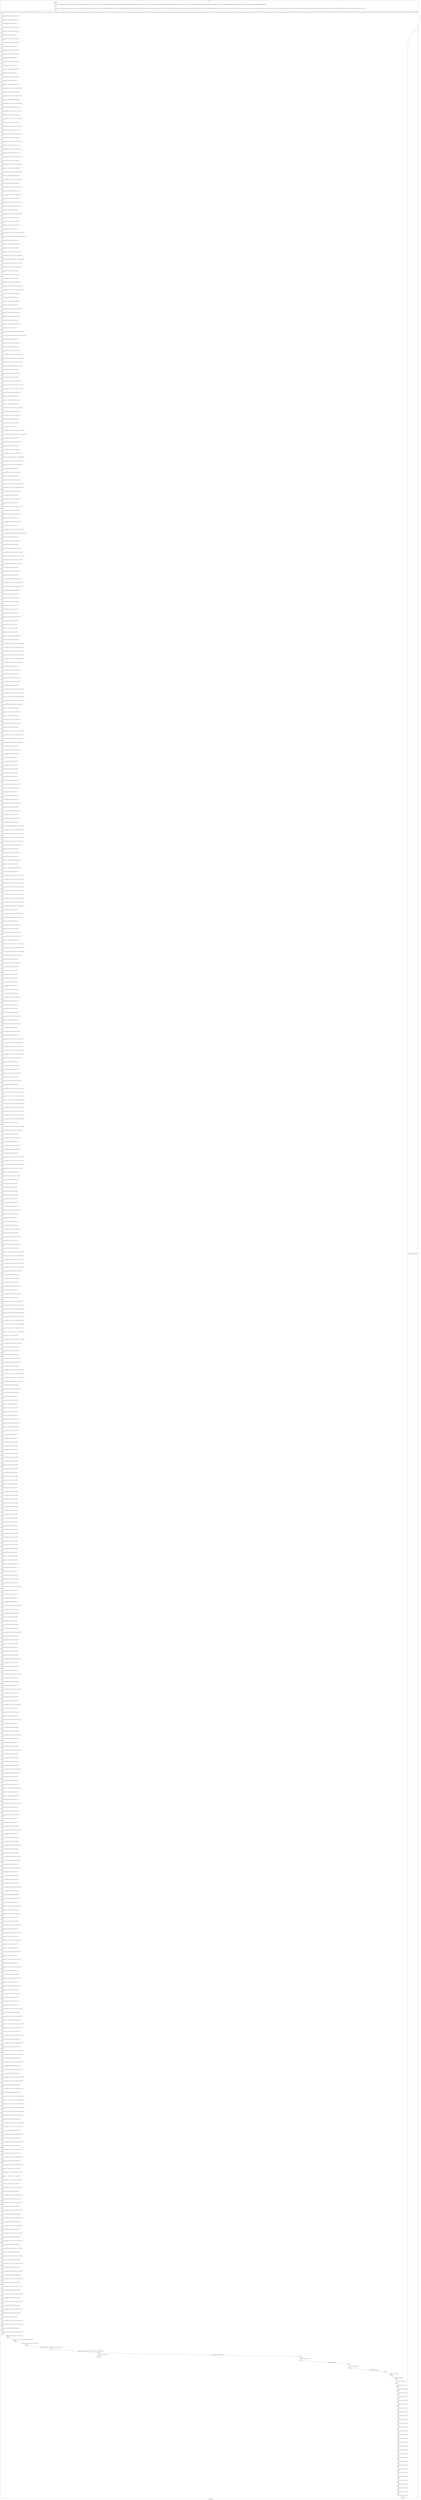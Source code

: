 digraph G {
label="Btor2XCFA";
subgraph cluster_0 {
label="main";
main_init[];
l1[];
l3[];
l4[];
l5[];
l6[];
l7[];
l8[];
l9[];
l10[];
l11[];
l12[];
l13[];
l14[];
l15[];
l16[];
l17[];
l18[];
l19[];
l20[];
l21[];
l22[];
l23[];
l24[];
l25[];
l26[];
l27[];
l28[];
l29[];
l30[];
l31[];
l32[];
l33[];
l34[];
l35[];
l36[];
l37[];
l38[];
l39[];
l40[];
l41[];
l42[];
l43[];
l44[];
l45[];
l46[];
l47[];
l48[];
l49[];
l50[];
l51[];
l52[];
l53[];
l54[];
l55[];
l56[];
l57[];
l58[];
l59[];
l60[];
l61[];
l62[];
l63[];
l64[];
l65[];
l66[];
l67[];
l68[];
l69[];
l70[];
l71[];
l72[];
l73[];
l74[];
l75[];
l76[];
l77[];
l78[];
l79[];
l80[];
l81[];
l82[];
l83[];
l84[];
l85[];
l86[];
l87[];
l88[];
l89[];
l90[];
l91[];
l92[];
l93[];
l94[];
l95[];
l96[];
l97[];
l98[];
l99[];
l100[];
l101[];
l102[];
l103[];
l104[];
l105[];
l106[];
l107[];
l108[];
l109[];
l110[];
l111[];
l112[];
l113[];
l114[];
l115[];
l116[];
l117[];
l118[];
l119[];
l120[];
l121[];
l122[];
l123[];
l124[];
l125[];
l126[];
l127[];
l128[];
l129[];
l130[];
l131[];
l132[];
l133[];
l134[];
l135[];
l136[];
l137[];
l138[];
l139[];
l140[];
l141[];
l142[];
l143[];
l144[];
l145[];
l146[];
l147[];
l148[];
l149[];
l150[];
l151[];
l152[];
l153[];
l154[];
l155[];
l156[];
l157[];
l158[];
l159[];
l160[];
l161[];
l162[];
l163[];
l164[];
l165[];
l166[];
l167[];
l168[];
l169[];
l170[];
l171[];
l172[];
l173[];
l174[];
l175[];
l176[];
l177[];
l178[];
l179[];
l180[];
l181[];
l182[];
l183[];
l184[];
l185[];
l186[];
l187[];
l188[];
l189[];
l190[];
l191[];
l192[];
l193[];
l194[];
l195[];
l196[];
l197[];
l198[];
l199[];
l200[];
l201[];
l202[];
l203[];
l204[];
l205[];
l206[];
l207[];
l208[];
l209[];
l210[];
l211[];
l212[];
l213[];
l214[];
l215[];
l216[];
l217[];
l218[];
l219[];
l220[];
l221[];
l222[];
l223[];
l224[];
l225[];
l226[];
l227[];
l228[];
l229[];
l230[];
l231[];
l232[];
l233[];
l234[];
l235[];
l236[];
l237[];
l238[];
l239[];
l240[];
l241[];
l242[];
l243[];
l244[];
l245[];
l246[];
l247[];
l248[];
l249[];
l250[];
l251[];
l252[];
l253[];
l254[];
l255[];
l256[];
l257[];
l258[];
l259[];
l260[];
l261[];
l262[];
l263[];
l264[];
l265[];
l266[];
l267[];
l268[];
l269[];
l270[];
l271[];
l272[];
l273[];
l274[];
l275[];
l276[];
l277[];
l278[];
l279[];
l280[];
l281[];
l282[];
l283[];
l284[];
l285[];
l286[];
l287[];
l288[];
l289[];
l290[];
l291[];
l292[];
l293[];
l294[];
l295[];
l296[];
l297[];
l298[];
l299[];
l300[];
l301[];
l302[];
l303[];
l304[];
l305[];
l306[];
l307[];
l308[];
l309[];
l310[];
l311[];
l312[];
l313[];
l314[];
l315[];
l316[];
l317[];
l318[];
l319[];
l320[];
l321[];
l322[];
l323[];
l324[];
l325[];
l326[];
l327[];
l328[];
l329[];
l330[];
l331[];
l332[];
l333[];
l334[];
l335[];
l336[];
l337[];
l338[];
l339[];
l340[];
l341[];
l342[];
l343[];
l344[];
l345[];
l346[];
l347[];
l348[];
l349[];
l350[];
l351[];
l352[];
l353[];
l354[];
l355[];
l356[];
l357[];
l358[];
l359[];
l360[];
l361[];
l362[];
l363[];
l364[];
l365[];
l366[];
l367[];
l368[];
l369[];
l370[];
l371[];
l372[];
l373[];
l374[];
l375[];
l376[];
l377[];
l378[];
l379[];
l380[];
l381[];
l382[];
l383[];
l384[];
l385[];
l386[];
l387[];
l388[];
l389[];
l390[];
l391[];
l392[];
l393[];
l394[];
l395[];
l396[];
l397[];
l398[];
l399[];
l400[];
l401[];
l402[];
l403[];
l404[];
l405[];
l406[];
l407[];
l408[];
l409[];
l410[];
l411[];
l412[];
l413[];
l414[];
l415[];
l416[];
l417[];
l418[];
l419[];
l420[];
l421[];
l422[];
l423[];
l424[];
l425[];
l426[];
l427[];
l428[];
l429[];
l430[];
l431[];
l432[];
l433[];
l434[];
l435[];
l436[];
l437[];
l438[];
l439[];
l440[];
l441[];
l442[];
l443[];
l444[];
l445[];
l446[];
l447[];
l448[];
l449[];
l450[];
l451[];
l452[];
l453[];
l454[];
l455[];
l456[];
l457[];
l458[];
l459[];
l460[];
l461[];
l462[];
l463[];
l464[];
l465[];
l466[];
l467[];
l468[];
l469[];
l470[];
l471[];
l472[];
l473[];
l474[];
l475[];
l476[];
l477[];
l478[];
l479[];
l480[];
l481[];
l482[];
l483[];
l484[];
l485[];
l486[];
l487[];
l488[];
l489[];
l490[];
l491[];
l492[];
l493[];
l494[];
l495[];
l496[];
l497[];
l498[];
l499[];
l500[];
l501[];
l502[];
l503[];
l504[];
l505[];
l506[];
l507[];
l508[];
l509[];
l510[];
l511[];
l512[];
l513[];
l514[];
l515[];
l516[];
l517[];
l518[];
l519[];
l520[];
l521[];
l522[];
l523[];
l524[];
l525[];
l526[];
l527[];
l528[];
l529[];
l530[];
l531[];
l532[];
l533[];
l534[];
l535[];
l536[];
l537[];
l538[];
l539[];
l540[];
l541[];
l542[];
l543[];
l544[];
l545[];
l546[];
l547[];
l548[];
l549[];
l550[];
l551[];
l552[];
l553[];
l554[];
l555[];
l556[];
l557[];
l558[];
l559[];
l560[];
l561[];
l562[];
l563[];
l564[];
l565[];
l566[];
l567[];
l568[];
l569[];
l570[];
l571[];
l572[];
l573[];
l574[];
l575[];
l576[];
l577[];
l578[];
l579[];
l580[];
l581[];
l582[];
l583[];
l584[];
l585[];
l586[];
l587[];
l588[];
l589[];
l590[];
l591[];
l592[];
l593[];
l594[];
l595[];
l596[];
l597[];
l598[];
l599[];
l600[];
l601[];
l602[];
l603[];
l604[];
l605[];
l606[];
l607[];
l608[];
l609[];
l610[];
l611[];
l612[];
l613[];
l614[];
l615[];
l616[];
l617[];
l618[];
l619[];
main_error[];
l620[];
l621[];
l622[];
l623[];
l624[];
l625[];
l626[];
l627[];
l628[];
l629[];
l630[];
l631[];
l632[];
l633[];
l634[];
l635[];
l636[];
l637[];
l638[];
l639[];
l640[];
l641[];
l642[];
l643[];
l644[];
l645[];
l646[];
l647[];
l648[];
l649[];
l650[];
l651[];
l652[];
l653[];
l654[];
l655[];
l656[];
l657[];
main_init -> l1 [label="[(assign const_5 #b00000000),(assign const_38 #b0),(assign const_102 #b00000000),(assign const_209 #b1),(assign const_212 #b11111111),(assign const_218 #b000000000000000000000000),(assign const_220 #b00000000000000000000000000011000),(assign const_228 #b00011000),(assign const_231 #b00000001),(assign const_253 #b00000000000000000000000000001110),(assign const_261 #b00001110),(assign const_285 #b00000000000000000000000000000110),(assign const_293 #b00000110),(assign const_317 #b00000000000000000000000000000000),(assign const_377 #b00000010),(assign const_812 #b00000000000000000000000000000001)] "];
l3 -> l4 [label="[(havoc input_137),(havoc input_139),(havoc input_141),(havoc input_143),(havoc input_145),(havoc input_147),(havoc input_149),(havoc input_151),(havoc input_153),(havoc input_155),(havoc input_157),(havoc input_159),(havoc input_161),(havoc input_163),(havoc input_165),(havoc input_167),(havoc input_169),(havoc input_171),(havoc input_173),(havoc input_175),(havoc input_177),(havoc input_179),(havoc input_181),(havoc input_183),(havoc input_185),(havoc input_187),(havoc input_189),(havoc input_191),(havoc input_193),(havoc input_195),(havoc input_197),(havoc input_199),(havoc input_201),(havoc input_203),(havoc input_205),(havoc input_207),(havoc input_211),(havoc input_216),(havoc input_226),(havoc input_237),(havoc input_245),(havoc input_250),(havoc input_259),(havoc input_269),(havoc input_277),(havoc input_282),(havoc input_291),(havoc input_301),(havoc input_309),(havoc input_314),(havoc input_323),(havoc input_332),(havoc input_340),(havoc input_346),(havoc input_361),(havoc input_373),(havoc input_385),(havoc input_395),(havoc input_401),(havoc input_415),(havoc input_435),(havoc input_446),(havoc input_456),(havoc input_462),(havoc input_476),(havoc input_496),(havoc input_507),(havoc input_517),(havoc input_523),(havoc input_537),(havoc input_557),(havoc input_568)] "];
l4 -> l5 [label="[(assign binary_83 (bvand (bvnot state_39) state_41))] "];
l5 -> l6 [label="[(assign binary_84 (bvand binary_83 (bvnot state_43)))] "];
l6 -> l7 [label="[(assign binary_85 (bvand binary_84 state_45))] "];
l7 -> l8 [label="[(assign binary_86 (bvand binary_85 (bvnot state_47)))] "];
l8 -> l9 [label="[(assign binary_87 (bvand binary_86 (bvnot state_49)))] "];
l9 -> l10 [label="[(assign binary_88 (bvand binary_87 state_51))] "];
l10 -> l11 [label="[(assign binary_89 (bvand binary_88 (bvnot state_53)))] "];
l11 -> l12 [label="[(assign binary_90 (bvand binary_89 (bvnot state_55)))] "];
l12 -> l13 [label="[(assign binary_91 (bvand binary_90 state_57))] "];
l13 -> l14 [label="[(assign binary_92 (bvand binary_91 (bvnot state_59)))] "];
l14 -> l15 [label="[(assign binary_93 (bvand binary_92 (bvnot state_61)))] "];
l15 -> l16 [label="[(assign binary_94 (bvand binary_93 state_63))] "];
l16 -> l17 [label="[(assign binary_95 (bvand binary_94 (bvnot state_65)))] "];
l17 -> l18 [label="[(assign binary_96 (bvand binary_95 state_67))] "];
l18 -> l19 [label="[(assign binary_97 (bvand binary_96 (bvnot state_69)))] "];
l19 -> l20 [label="[(assign binary_98 (bvand binary_97 state_71))] "];
l20 -> l21 [label="[(assign binary_99 (bvand binary_98 (bvnot state_73)))] "];
l21 -> l22 [label="[(assign binary_100 (bvand binary_99 state_75))] "];
l22 -> l23 [label="[(assign binary_101 (bvand binary_100 (bvnot state_77)))] "];
l23 -> l24 [label="[(assign comparison_103 (ite (= const_102 state_6) #b1 #b0))] "];
l24 -> l25 [label="[(assign binary_104 (bvand binary_101 comparison_103))] "];
l25 -> l26 [label="[(assign comparison_105 (ite (= const_102 state_8) #b1 #b0))] "];
l26 -> l27 [label="[(assign binary_106 (bvand binary_104 comparison_105))] "];
l27 -> l28 [label="[(assign comparison_107 (ite (= const_102 state_10) #b1 #b0))] "];
l28 -> l29 [label="[(assign binary_108 (bvand binary_106 comparison_107))] "];
l29 -> l30 [label="[(assign comparison_109 (ite (= const_102 state_12) #b1 #b0))] "];
l30 -> l31 [label="[(assign binary_110 (bvand binary_108 comparison_109))] "];
l31 -> l32 [label="[(assign comparison_111 (ite (= const_102 state_14) #b1 #b0))] "];
l32 -> l33 [label="[(assign binary_112 (bvand binary_110 comparison_111))] "];
l33 -> l34 [label="[(assign comparison_113 (ite (= const_102 state_16) #b1 #b0))] "];
l34 -> l35 [label="[(assign binary_114 (bvand binary_112 comparison_113))] "];
l35 -> l36 [label="[(assign comparison_115 (ite (= const_102 state_18) #b1 #b0))] "];
l36 -> l37 [label="[(assign binary_116 (bvand binary_114 comparison_115))] "];
l37 -> l38 [label="[(assign comparison_117 (ite (= const_102 state_20) #b1 #b0))] "];
l38 -> l39 [label="[(assign binary_118 (bvand binary_116 comparison_117))] "];
l39 -> l40 [label="[(assign comparison_119 (ite (= const_102 state_22) #b1 #b0))] "];
l40 -> l41 [label="[(assign binary_120 (bvand binary_118 comparison_119))] "];
l41 -> l42 [label="[(assign comparison_121 (ite (= const_102 state_24) #b1 #b0))] "];
l42 -> l43 [label="[(assign binary_122 (bvand binary_120 comparison_121))] "];
l43 -> l44 [label="[(assign comparison_123 (ite (= const_102 state_26) #b1 #b0))] "];
l44 -> l45 [label="[(assign binary_124 (bvand binary_122 comparison_123))] "];
l45 -> l46 [label="[(assign comparison_125 (ite (= const_102 state_28) #b1 #b0))] "];
l46 -> l47 [label="[(assign binary_126 (bvand binary_124 comparison_125))] "];
l47 -> l48 [label="[(assign comparison_127 (ite (= const_102 state_30) #b1 #b0))] "];
l48 -> l49 [label="[(assign binary_128 (bvand binary_126 comparison_127))] "];
l49 -> l50 [label="[(assign comparison_129 (ite (= const_102 state_32) #b1 #b0))] "];
l50 -> l51 [label="[(assign binary_130 (bvand binary_128 comparison_129))] "];
l51 -> l52 [label="[(assign comparison_131 (ite (= const_102 state_34) #b1 #b0))] "];
l52 -> l53 [label="[(assign binary_132 (bvand binary_130 comparison_131))] "];
l53 -> l54 [label="[(assign comparison_133 (ite (= const_102 state_36) #b1 #b0))] "];
l54 -> l55 [label="[(assign binary_134 (bvand binary_132 comparison_133))] "];
l55 -> l56 [label="[(assign binary_135 (bvand state_81 binary_134))] "];
l56 -> l57 [label="[(assign comparison_213 (ite (= const_212 input_139) #b1 #b0))] "];
l57 -> l58 [label="[(assign binary_214 (bvand input_173 comparison_213))] "];
l58 -> l59 [label="[(assign binary_215 (bvor (bvnot input_211) binary_214))] "];
l59 -> l60 [label="[(assign binary_217 (bvand input_173 (bvnot input_211)))] "];
l60 -> l61 [label="[(assign binary_219 (++ const_218 input_139))] "];
l61 -> l62 [label="[(assign comparison_221 (ite (bvule binary_219 const_220) #b1 #b0))] "];
l62 -> l63 [label="[(assign binary_222 (bvand (bvnot comparison_213) (bvnot comparison_221)))] "];
l63 -> l64 [label="[(assign binary_223 (bvand binary_217 binary_222))] "];
l64 -> l65 [label="[(assign binary_224 (bvor (bvnot input_216) binary_223))] "];
l65 -> l66 [label="[(assign binary_225 (bvand binary_215 binary_224))] "];
l66 -> l67 [label="[(assign binary_227 (bvand binary_217 (bvnot input_216)))] "];
l67 -> l68 [label="[(assign comparison_229 (ite (= const_228 input_139) #b1 #b0))] "];
l68 -> l69 [label="[(assign binary_230 (bvand (bvnot comparison_213) comparison_229))] "];
l69 -> l70 [label="[(assign comparison_232 (ite (= const_231 input_137) #b1 #b0))] "];
l70 -> l71 [label="[(assign binary_233 (bvand binary_230 (bvnot comparison_232)))] "];
l71 -> l72 [label="[(assign binary_234 (bvand binary_227 binary_233))] "];
l72 -> l73 [label="[(assign binary_235 (bvor (bvnot input_226) binary_234))] "];
l73 -> l74 [label="[(assign binary_236 (bvand binary_225 binary_235))] "];
l74 -> l75 [label="[(assign binary_238 (bvand binary_227 (bvnot input_226)))] "];
l75 -> l76 [label="[(assign ternary_239 (ite (= input_226 #b1) const_102 input_137))] "];
l76 -> l77 [label="[(assign comparison_240 (ite (= const_231 ternary_239) #b1 #b0))] "];
l77 -> l78 [label="[(assign binary_241 (bvand binary_230 comparison_240))] "];
l78 -> l79 [label="[(assign binary_242 (bvand binary_238 binary_241))] "];
l79 -> l80 [label="[(assign binary_243 (bvor (bvnot input_237) binary_242))] "];
l80 -> l81 [label="[(assign binary_244 (bvand binary_236 binary_243))] "];
l81 -> l82 [label="[(assign comparison_246 (ite (= const_212 input_145) #b1 #b0))] "];
l82 -> l83 [label="[(assign binary_247 (bvand input_179 comparison_246))] "];
l83 -> l84 [label="[(assign binary_248 (bvor (bvnot input_245) binary_247))] "];
l84 -> l85 [label="[(assign binary_249 (bvand binary_244 binary_248))] "];
l85 -> l86 [label="[(assign binary_251 (bvand input_179 (bvnot input_245)))] "];
l86 -> l87 [label="[(assign binary_252 (++ const_218 input_145))] "];
l87 -> l88 [label="[(assign comparison_254 (ite (bvule binary_252 const_253) #b1 #b0))] "];
l88 -> l89 [label="[(assign binary_255 (bvand (bvnot comparison_246) (bvnot comparison_254)))] "];
l89 -> l90 [label="[(assign binary_256 (bvand binary_251 binary_255))] "];
l90 -> l91 [label="[(assign binary_257 (bvor (bvnot input_250) binary_256))] "];
l91 -> l92 [label="[(assign binary_258 (bvand binary_249 binary_257))] "];
l92 -> l93 [label="[(assign binary_260 (bvand binary_251 (bvnot input_250)))] "];
l93 -> l94 [label="[(assign comparison_262 (ite (= const_261 input_145) #b1 #b0))] "];
l94 -> l95 [label="[(assign binary_263 (bvand (bvnot comparison_246) comparison_262))] "];
l95 -> l96 [label="[(assign comparison_264 (ite (= const_231 input_143) #b1 #b0))] "];
l96 -> l97 [label="[(assign binary_265 (bvand binary_263 (bvnot comparison_264)))] "];
l97 -> l98 [label="[(assign binary_266 (bvand binary_260 binary_265))] "];
l98 -> l99 [label="[(assign binary_267 (bvor (bvnot input_259) binary_266))] "];
l99 -> l100 [label="[(assign binary_268 (bvand binary_258 binary_267))] "];
l100 -> l101 [label="[(assign binary_270 (bvand binary_260 (bvnot input_259)))] "];
l101 -> l102 [label="[(assign ternary_271 (ite (= input_259 #b1) const_102 input_143))] "];
l102 -> l103 [label="[(assign comparison_272 (ite (= const_231 ternary_271) #b1 #b0))] "];
l103 -> l104 [label="[(assign binary_273 (bvand binary_263 comparison_272))] "];
l104 -> l105 [label="[(assign binary_274 (bvand binary_270 binary_273))] "];
l105 -> l106 [label="[(assign binary_275 (bvor (bvnot input_269) binary_274))] "];
l106 -> l107 [label="[(assign binary_276 (bvand binary_268 binary_275))] "];
l107 -> l108 [label="[(assign comparison_278 (ite (= const_212 input_151) #b1 #b0))] "];
l108 -> l109 [label="[(assign binary_279 (bvand input_185 comparison_278))] "];
l109 -> l110 [label="[(assign binary_280 (bvor (bvnot input_277) binary_279))] "];
l110 -> l111 [label="[(assign binary_281 (bvand binary_276 binary_280))] "];
l111 -> l112 [label="[(assign binary_283 (bvand input_185 (bvnot input_277)))] "];
l112 -> l113 [label="[(assign binary_284 (++ const_218 input_151))] "];
l113 -> l114 [label="[(assign comparison_286 (ite (bvule binary_284 const_285) #b1 #b0))] "];
l114 -> l115 [label="[(assign binary_287 (bvand (bvnot comparison_278) (bvnot comparison_286)))] "];
l115 -> l116 [label="[(assign binary_288 (bvand binary_283 binary_287))] "];
l116 -> l117 [label="[(assign binary_289 (bvor (bvnot input_282) binary_288))] "];
l117 -> l118 [label="[(assign binary_290 (bvand binary_281 binary_289))] "];
l118 -> l119 [label="[(assign binary_292 (bvand binary_283 (bvnot input_282)))] "];
l119 -> l120 [label="[(assign comparison_294 (ite (= const_293 input_151) #b1 #b0))] "];
l120 -> l121 [label="[(assign binary_295 (bvand (bvnot comparison_278) comparison_294))] "];
l121 -> l122 [label="[(assign comparison_296 (ite (= const_231 input_149) #b1 #b0))] "];
l122 -> l123 [label="[(assign binary_297 (bvand binary_295 (bvnot comparison_296)))] "];
l123 -> l124 [label="[(assign binary_298 (bvand binary_292 binary_297))] "];
l124 -> l125 [label="[(assign binary_299 (bvor (bvnot input_291) binary_298))] "];
l125 -> l126 [label="[(assign binary_300 (bvand binary_290 binary_299))] "];
l126 -> l127 [label="[(assign binary_302 (bvand binary_292 (bvnot input_291)))] "];
l127 -> l128 [label="[(assign ternary_303 (ite (= input_291 #b1) const_102 input_149))] "];
l128 -> l129 [label="[(assign comparison_304 (ite (= const_231 ternary_303) #b1 #b0))] "];
l129 -> l130 [label="[(assign binary_305 (bvand binary_295 comparison_304))] "];
l130 -> l131 [label="[(assign binary_306 (bvand binary_302 binary_305))] "];
l131 -> l132 [label="[(assign binary_307 (bvor (bvnot input_301) binary_306))] "];
l132 -> l133 [label="[(assign binary_308 (bvand binary_300 binary_307))] "];
l133 -> l134 [label="[(assign comparison_310 (ite (= const_212 input_157) #b1 #b0))] "];
l134 -> l135 [label="[(assign binary_311 (bvand input_191 comparison_310))] "];
l135 -> l136 [label="[(assign binary_312 (bvor (bvnot input_309) binary_311))] "];
l136 -> l137 [label="[(assign binary_313 (bvand binary_308 binary_312))] "];
l137 -> l138 [label="[(assign binary_315 (bvand input_191 (bvnot input_309)))] "];
l138 -> l139 [label="[(assign binary_316 (++ const_218 input_157))] "];
l139 -> l140 [label="[(assign comparison_318 (ite (bvule binary_316 const_317) #b1 #b0))] "];
l140 -> l141 [label="[(assign binary_319 (bvand (bvnot comparison_310) (bvnot comparison_318)))] "];
l141 -> l142 [label="[(assign binary_320 (bvand binary_315 binary_319))] "];
l142 -> l143 [label="[(assign binary_321 (bvor (bvnot input_314) binary_320))] "];
l143 -> l144 [label="[(assign binary_322 (bvand binary_313 binary_321))] "];
l144 -> l145 [label="[(assign binary_324 (bvand binary_315 (bvnot input_314)))] "];
l145 -> l146 [label="[(assign comparison_325 (ite (= const_102 input_157) #b1 #b0))] "];
l146 -> l147 [label="[(assign binary_326 (bvand (bvnot comparison_310) comparison_325))] "];
l147 -> l148 [label="[(assign comparison_327 (ite (= const_231 input_155) #b1 #b0))] "];
l148 -> l149 [label="[(assign binary_328 (bvand binary_326 (bvnot comparison_327)))] "];
l149 -> l150 [label="[(assign binary_329 (bvand binary_324 binary_328))] "];
l150 -> l151 [label="[(assign binary_330 (bvor (bvnot input_323) binary_329))] "];
l151 -> l152 [label="[(assign binary_331 (bvand binary_322 binary_330))] "];
l152 -> l153 [label="[(assign binary_333 (bvand binary_324 (bvnot input_323)))] "];
l153 -> l154 [label="[(assign ternary_334 (ite (= input_323 #b1) const_102 input_155))] "];
l154 -> l155 [label="[(assign comparison_335 (ite (= const_231 ternary_334) #b1 #b0))] "];
l155 -> l156 [label="[(assign binary_336 (bvand binary_326 comparison_335))] "];
l156 -> l157 [label="[(assign binary_337 (bvand binary_333 binary_336))] "];
l157 -> l158 [label="[(assign binary_338 (bvor (bvnot input_332) binary_337))] "];
l158 -> l159 [label="[(assign binary_339 (bvand binary_331 binary_338))] "];
l159 -> l160 [label="[(assign binary_341 (bvor input_189 input_309))] "];
l160 -> l161 [label="[(assign binary_342 (bvor binary_341 input_332))] "];
l161 -> l162 [label="[(assign binary_343 (bvand input_193 binary_342))] "];
l162 -> l163 [label="[(assign binary_344 (bvor (bvnot input_340) binary_343))] "];
l163 -> l164 [label="[(assign binary_345 (bvand binary_339 binary_344))] "];
l164 -> l165 [label="[(assign binary_347 (bvor input_187 input_314))] "];
l165 -> l166 [label="[(assign binary_348 (bvor binary_347 input_323))] "];
l166 -> l167 [label="[(assign binary_349 (bvor binary_348 input_340))] "];
l167 -> l168 [label="[(assign binary_350 (bvand input_193 (bvnot input_340)))] "];
l168 -> l169 [label="[(assign binary_351 (bvand binary_349 binary_350))] "];
l169 -> l170 [label="[(assign ternary_352 (ite (= input_340 #b1) const_102 ternary_334))] "];
l170 -> l171 [label="[(assign comparison_353 (ite (= const_102 ternary_352) #b1 #b0))] "];
l171 -> l172 [label="[(assign ternary_354 (ite (= input_323 #b1) const_102 input_159))] "];
l172 -> l173 [label="[(assign ternary_355 (ite (= input_332 #b1) const_102 ternary_354))] "];
l173 -> l174 [label="[(assign comparison_356 (ite (= const_102 ternary_355) #b1 #b0))] "];
l174 -> l175 [label="[(assign binary_357 (bvand comparison_353 comparison_356))] "];
l175 -> l176 [label="[(assign binary_358 (bvand binary_351 binary_357))] "];
l176 -> l177 [label="[(assign binary_359 (bvor (bvnot input_346) binary_358))] "];
l177 -> l178 [label="[(assign binary_360 (bvand binary_345 binary_359))] "];
l178 -> l179 [label="[(assign binary_362 (bvand binary_333 (bvnot input_332)))] "];
l179 -> l180 [label="[(assign binary_363 (bvand binary_350 (bvnot input_346)))] "];
l180 -> l181 [label="[(assign binary_364 (bvand binary_362 binary_363))] "];
l181 -> l182 [label="[(assign ternary_365 (ite (= input_346 #b1) const_231 ternary_352))] "];
l182 -> l183 [label="[(assign comparison_366 (ite (= const_231 ternary_365) #b1 #b0))] "];
l183 -> l184 [label="[(assign binary_367 (bvand (bvnot comparison_310) comparison_366))] "];
l184 -> l185 [label="[(assign comparison_368 (ite (bvule const_317 binary_316) #b1 #b0))] "];
l185 -> l186 [label="[(assign binary_369 (bvand binary_367 (bvnot comparison_368)))] "];
l186 -> l187 [label="[(assign binary_370 (bvand binary_364 binary_369))] "];
l187 -> l188 [label="[(assign binary_371 (bvor (bvnot input_361) binary_370))] "];
l188 -> l189 [label="[(assign binary_372 (bvand binary_360 binary_371))] "];
l189 -> l190 [label="[(assign binary_374 (bvand binary_362 (bvnot input_361)))] "];
l190 -> l191 [label="[(assign binary_375 (bvand binary_363 (bvnot input_361)))] "];
l191 -> l192 [label="[(assign binary_376 (bvand binary_374 binary_375))] "];
l192 -> l193 [label="[(assign ternary_378 (ite (= input_361 #b1) const_377 ternary_365))] "];
l193 -> l194 [label="[(assign comparison_379 (ite (= const_102 ternary_378) #b1 #b0))] "];
l194 -> l195 [label="[(assign binary_380 (bvand (bvnot comparison_310) comparison_379))] "];
l195 -> l196 [label="[(assign binary_381 (bvand (bvnot comparison_368) binary_380))] "];
l196 -> l197 [label="[(assign binary_382 (bvand binary_376 binary_381))] "];
l197 -> l198 [label="[(assign binary_383 (bvor (bvnot input_373) binary_382))] "];
l198 -> l199 [label="[(assign binary_384 (bvand binary_372 binary_383))] "];
l199 -> l200 [label="[(assign binary_386 (bvor input_169 input_216))] "];
l200 -> l201 [label="[(assign binary_387 (bvor binary_386 input_226))] "];
l201 -> l202 [label="[(assign binary_388 (bvor input_195 input_340))] "];
l202 -> l203 [label="[(assign binary_389 (bvor binary_388 input_346))] "];
l203 -> l204 [label="[(assign binary_390 (bvor binary_389 input_361))] "];
l204 -> l205 [label="[(assign binary_391 (bvor binary_390 input_373))] "];
l205 -> l206 [label="[(assign binary_392 (bvand binary_387 binary_391))] "];
l206 -> l207 [label="[(assign binary_393 (bvor (bvnot input_385) binary_392))] "];
l207 -> l208 [label="[(assign binary_394 (bvand binary_384 binary_393))] "];
l208 -> l209 [label="[(assign binary_396 (bvor input_171 input_211))] "];
l209 -> l210 [label="[(assign binary_397 (bvor binary_396 input_237))] "];
l210 -> l211 [label="[(assign binary_398 (bvand input_197 binary_397))] "];
l211 -> l212 [label="[(assign binary_399 (bvor (bvnot input_395) binary_398))] "];
l212 -> l213 [label="[(assign binary_400 (bvand binary_394 binary_399))] "];
l213 -> l214 [label="[(assign binary_402 (bvand binary_387 (bvnot input_385)))] "];
l214 -> l215 [label="[(assign binary_403 (bvor binary_402 input_395))] "];
l215 -> l216 [label="[(assign binary_404 (bvand input_197 (bvnot input_395)))] "];
l216 -> l217 [label="[(assign binary_405 (bvand binary_403 binary_404))] "];
l217 -> l218 [label="[(assign ternary_406 (ite (= input_395 #b1) const_102 ternary_239))] "];
l218 -> l219 [label="[(assign comparison_407 (ite (= const_102 ternary_406) #b1 #b0))] "];
l219 -> l220 [label="[(assign ternary_408 (ite (= input_226 #b1) const_102 input_141))] "];
l220 -> l221 [label="[(assign ternary_409 (ite (= input_237 #b1) const_102 ternary_408))] "];
l221 -> l222 [label="[(assign comparison_410 (ite (= const_102 ternary_409) #b1 #b0))] "];
l222 -> l223 [label="[(assign binary_411 (bvand comparison_407 comparison_410))] "];
l223 -> l224 [label="[(assign binary_412 (bvand binary_405 binary_411))] "];
l224 -> l225 [label="[(assign binary_413 (bvor (bvnot input_401) binary_412))] "];
l225 -> l226 [label="[(assign binary_414 (bvand binary_400 binary_413))] "];
l226 -> l227 [label="[(assign binary_416 (bvand binary_238 (bvnot input_237)))] "];
l227 -> l228 [label="[(assign binary_417 (bvor binary_416 input_385))] "];
l228 -> l229 [label="[(assign binary_418 (bvand binary_404 (bvnot input_401)))] "];
l229 -> l230 [label="[(assign binary_419 (bvand binary_417 binary_418))] "];
l230 -> l231 [label="[(assign ternary_420 (ite (= input_340 #b1) const_212 input_161))] "];
l231 -> l232 [label="[(assign ternary_421 (ite (= input_346 #b1) const_102 ternary_420))] "];
l232 -> l233 [label="[(assign ternary_422 (ite (= input_361 #b1) input_157 ternary_421))] "];
l233 -> l234 [label="[(assign ternary_423 (ite (= input_373 #b1) input_157 ternary_422))] "];
l234 -> l235 [label="[(assign ternary_424 (ite (= input_385 #b1) ternary_423 input_139))] "];
l235 -> l236 [label="[(assign comparison_425 (ite (= const_212 ternary_424) #b1 #b0))] "];
l236 -> l237 [label="[(assign ternary_426 (ite (= input_401 #b1) const_231 ternary_406))] "];
l237 -> l238 [label="[(assign comparison_427 (ite (= const_231 ternary_426) #b1 #b0))] "];
l238 -> l239 [label="[(assign binary_428 (bvand (bvnot comparison_425) comparison_427))] "];
l239 -> l240 [label="[(assign binary_429 (++ const_218 ternary_424))] "];
l240 -> l241 [label="[(assign comparison_430 (ite (bvule const_220 binary_429) #b1 #b0))] "];
l241 -> l242 [label="[(assign binary_431 (bvand binary_428 (bvnot comparison_430)))] "];
l242 -> l243 [label="[(assign binary_432 (bvand binary_419 binary_431))] "];
l243 -> l244 [label="[(assign binary_433 (bvor (bvnot input_415) binary_432))] "];
l244 -> l245 [label="[(assign binary_434 (bvand binary_414 binary_433))] "];
l245 -> l246 [label="[(assign binary_436 (bvand binary_417 (bvnot input_415)))] "];
l246 -> l247 [label="[(assign binary_437 (bvand binary_418 (bvnot input_415)))] "];
l247 -> l248 [label="[(assign binary_438 (bvand binary_436 binary_437))] "];
l248 -> l249 [label="[(assign ternary_439 (ite (= input_415 #b1) const_377 ternary_426))] "];
l249 -> l250 [label="[(assign comparison_440 (ite (= const_102 ternary_439) #b1 #b0))] "];
l250 -> l251 [label="[(assign binary_441 (bvand (bvnot comparison_425) comparison_440))] "];
l251 -> l252 [label="[(assign binary_442 (bvand (bvnot comparison_430) binary_441))] "];
l252 -> l253 [label="[(assign binary_443 (bvand binary_438 binary_442))] "];
l253 -> l254 [label="[(assign binary_444 (bvor (bvnot input_435) binary_443))] "];
l254 -> l255 [label="[(assign binary_445 (bvand binary_434 binary_444))] "];
l255 -> l256 [label="[(assign binary_447 (bvor input_175 input_250))] "];
l256 -> l257 [label="[(assign binary_448 (bvor binary_447 input_259))] "];
l257 -> l258 [label="[(assign binary_449 (bvor input_199 input_395))] "];
l258 -> l259 [label="[(assign binary_450 (bvor binary_449 input_401))] "];
l259 -> l260 [label="[(assign binary_451 (bvor binary_450 input_415))] "];
l260 -> l261 [label="[(assign binary_452 (bvor binary_451 input_435))] "];
l261 -> l262 [label="[(assign binary_453 (bvand binary_448 binary_452))] "];
l262 -> l263 [label="[(assign binary_454 (bvor (bvnot input_446) binary_453))] "];
l263 -> l264 [label="[(assign binary_455 (bvand binary_445 binary_454))] "];
l264 -> l265 [label="[(assign binary_457 (bvor input_177 input_245))] "];
l265 -> l266 [label="[(assign binary_458 (bvor binary_457 input_269))] "];
l266 -> l267 [label="[(assign binary_459 (bvand input_201 binary_458))] "];
l267 -> l268 [label="[(assign binary_460 (bvor (bvnot input_456) binary_459))] "];
l268 -> l269 [label="[(assign binary_461 (bvand binary_455 binary_460))] "];
l269 -> l270 [label="[(assign binary_463 (bvand binary_448 (bvnot input_446)))] "];
l270 -> l271 [label="[(assign binary_464 (bvor binary_463 input_456))] "];
l271 -> l272 [label="[(assign binary_465 (bvand input_201 (bvnot input_456)))] "];
l272 -> l273 [label="[(assign binary_466 (bvand binary_464 binary_465))] "];
l273 -> l274 [label="[(assign ternary_467 (ite (= input_456 #b1) const_102 ternary_271))] "];
l274 -> l275 [label="[(assign comparison_468 (ite (= const_102 ternary_467) #b1 #b0))] "];
l275 -> l276 [label="[(assign ternary_469 (ite (= input_259 #b1) const_102 input_147))] "];
l276 -> l277 [label="[(assign ternary_470 (ite (= input_269 #b1) const_102 ternary_469))] "];
l277 -> l278 [label="[(assign comparison_471 (ite (= const_102 ternary_470) #b1 #b0))] "];
l278 -> l279 [label="[(assign binary_472 (bvand comparison_468 comparison_471))] "];
l279 -> l280 [label="[(assign binary_473 (bvand binary_466 binary_472))] "];
l280 -> l281 [label="[(assign binary_474 (bvor (bvnot input_462) binary_473))] "];
l281 -> l282 [label="[(assign binary_475 (bvand binary_461 binary_474))] "];
l282 -> l283 [label="[(assign binary_477 (bvand binary_270 (bvnot input_269)))] "];
l283 -> l284 [label="[(assign binary_478 (bvor binary_477 input_446))] "];
l284 -> l285 [label="[(assign binary_479 (bvand binary_465 (bvnot input_462)))] "];
l285 -> l286 [label="[(assign binary_480 (bvand binary_478 binary_479))] "];
l286 -> l287 [label="[(assign ternary_481 (ite (= input_395 #b1) const_212 input_163))] "];
l287 -> l288 [label="[(assign ternary_482 (ite (= input_401 #b1) const_228 ternary_481))] "];
l288 -> l289 [label="[(assign ternary_483 (ite (= input_415 #b1) ternary_424 ternary_482))] "];
l289 -> l290 [label="[(assign ternary_484 (ite (= input_435 #b1) ternary_424 ternary_483))] "];
l290 -> l291 [label="[(assign ternary_485 (ite (= input_446 #b1) ternary_484 input_145))] "];
l291 -> l292 [label="[(assign comparison_486 (ite (= const_212 ternary_485) #b1 #b0))] "];
l292 -> l293 [label="[(assign ternary_487 (ite (= input_462 #b1) const_231 ternary_467))] "];
l293 -> l294 [label="[(assign comparison_488 (ite (= const_231 ternary_487) #b1 #b0))] "];
l294 -> l295 [label="[(assign binary_489 (bvand (bvnot comparison_486) comparison_488))] "];
l295 -> l296 [label="[(assign binary_490 (++ const_218 ternary_485))] "];
l296 -> l297 [label="[(assign comparison_491 (ite (bvule const_253 binary_490) #b1 #b0))] "];
l297 -> l298 [label="[(assign binary_492 (bvand binary_489 (bvnot comparison_491)))] "];
l298 -> l299 [label="[(assign binary_493 (bvand binary_480 binary_492))] "];
l299 -> l300 [label="[(assign binary_494 (bvor (bvnot input_476) binary_493))] "];
l300 -> l301 [label="[(assign binary_495 (bvand binary_475 binary_494))] "];
l301 -> l302 [label="[(assign binary_497 (bvand binary_478 (bvnot input_476)))] "];
l302 -> l303 [label="[(assign binary_498 (bvand binary_479 (bvnot input_476)))] "];
l303 -> l304 [label="[(assign binary_499 (bvand binary_497 binary_498))] "];
l304 -> l305 [label="[(assign ternary_500 (ite (= input_476 #b1) const_377 ternary_487))] "];
l305 -> l306 [label="[(assign comparison_501 (ite (= const_102 ternary_500) #b1 #b0))] "];
l306 -> l307 [label="[(assign binary_502 (bvand (bvnot comparison_486) comparison_501))] "];
l307 -> l308 [label="[(assign binary_503 (bvand (bvnot comparison_491) binary_502))] "];
l308 -> l309 [label="[(assign binary_504 (bvand binary_499 binary_503))] "];
l309 -> l310 [label="[(assign binary_505 (bvor (bvnot input_496) binary_504))] "];
l310 -> l311 [label="[(assign binary_506 (bvand binary_495 binary_505))] "];
l311 -> l312 [label="[(assign binary_508 (bvor input_181 input_282))] "];
l312 -> l313 [label="[(assign binary_509 (bvor binary_508 input_291))] "];
l313 -> l314 [label="[(assign binary_510 (bvor input_203 input_456))] "];
l314 -> l315 [label="[(assign binary_511 (bvor binary_510 input_462))] "];
l315 -> l316 [label="[(assign binary_512 (bvor binary_511 input_476))] "];
l316 -> l317 [label="[(assign binary_513 (bvor binary_512 input_496))] "];
l317 -> l318 [label="[(assign binary_514 (bvand binary_509 binary_513))] "];
l318 -> l319 [label="[(assign binary_515 (bvor (bvnot input_507) binary_514))] "];
l319 -> l320 [label="[(assign binary_516 (bvand binary_506 binary_515))] "];
l320 -> l321 [label="[(assign binary_518 (bvor input_183 input_277))] "];
l321 -> l322 [label="[(assign binary_519 (bvor binary_518 input_301))] "];
l322 -> l323 [label="[(assign binary_520 (bvand input_205 binary_519))] "];
l323 -> l324 [label="[(assign binary_521 (bvor (bvnot input_517) binary_520))] "];
l324 -> l325 [label="[(assign binary_522 (bvand binary_516 binary_521))] "];
l325 -> l326 [label="[(assign binary_524 (bvand binary_509 (bvnot input_507)))] "];
l326 -> l327 [label="[(assign binary_525 (bvor binary_524 input_517))] "];
l327 -> l328 [label="[(assign binary_526 (bvand input_205 (bvnot input_517)))] "];
l328 -> l329 [label="[(assign binary_527 (bvand binary_525 binary_526))] "];
l329 -> l330 [label="[(assign ternary_528 (ite (= input_517 #b1) const_102 ternary_303))] "];
l330 -> l331 [label="[(assign comparison_529 (ite (= const_102 ternary_528) #b1 #b0))] "];
l331 -> l332 [label="[(assign ternary_530 (ite (= input_291 #b1) const_102 input_153))] "];
l332 -> l333 [label="[(assign ternary_531 (ite (= input_301 #b1) const_102 ternary_530))] "];
l333 -> l334 [label="[(assign comparison_532 (ite (= const_102 ternary_531) #b1 #b0))] "];
l334 -> l335 [label="[(assign binary_533 (bvand comparison_529 comparison_532))] "];
l335 -> l336 [label="[(assign binary_534 (bvand binary_527 binary_533))] "];
l336 -> l337 [label="[(assign binary_535 (bvor (bvnot input_523) binary_534))] "];
l337 -> l338 [label="[(assign binary_536 (bvand binary_522 binary_535))] "];
l338 -> l339 [label="[(assign binary_538 (bvand binary_302 (bvnot input_301)))] "];
l339 -> l340 [label="[(assign binary_539 (bvor binary_538 input_507))] "];
l340 -> l341 [label="[(assign binary_540 (bvand binary_526 (bvnot input_523)))] "];
l341 -> l342 [label="[(assign binary_541 (bvand binary_539 binary_540))] "];
l342 -> l343 [label="[(assign ternary_542 (ite (= input_456 #b1) const_212 input_165))] "];
l343 -> l344 [label="[(assign ternary_543 (ite (= input_462 #b1) const_261 ternary_542))] "];
l344 -> l345 [label="[(assign ternary_544 (ite (= input_476 #b1) ternary_485 ternary_543))] "];
l345 -> l346 [label="[(assign ternary_545 (ite (= input_496 #b1) ternary_485 ternary_544))] "];
l346 -> l347 [label="[(assign ternary_546 (ite (= input_507 #b1) ternary_545 input_151))] "];
l347 -> l348 [label="[(assign comparison_547 (ite (= const_212 ternary_546) #b1 #b0))] "];
l348 -> l349 [label="[(assign ternary_548 (ite (= input_523 #b1) const_231 ternary_528))] "];
l349 -> l350 [label="[(assign comparison_549 (ite (= const_231 ternary_548) #b1 #b0))] "];
l350 -> l351 [label="[(assign binary_550 (bvand (bvnot comparison_547) comparison_549))] "];
l351 -> l352 [label="[(assign binary_551 (++ const_218 ternary_546))] "];
l352 -> l353 [label="[(assign comparison_552 (ite (bvule const_285 binary_551) #b1 #b0))] "];
l353 -> l354 [label="[(assign binary_553 (bvand binary_550 (bvnot comparison_552)))] "];
l354 -> l355 [label="[(assign binary_554 (bvand binary_541 binary_553))] "];
l355 -> l356 [label="[(assign binary_555 (bvor (bvnot input_537) binary_554))] "];
l356 -> l357 [label="[(assign binary_556 (bvand binary_536 binary_555))] "];
l357 -> l358 [label="[(assign binary_558 (bvand binary_539 (bvnot input_537)))] "];
l358 -> l359 [label="[(assign binary_559 (bvand binary_540 (bvnot input_537)))] "];
l359 -> l360 [label="[(assign binary_560 (bvand binary_558 binary_559))] "];
l360 -> l361 [label="[(assign ternary_561 (ite (= input_537 #b1) const_377 ternary_548))] "];
l361 -> l362 [label="[(assign comparison_562 (ite (= const_102 ternary_561) #b1 #b0))] "];
l362 -> l363 [label="[(assign binary_563 (bvand (bvnot comparison_547) comparison_562))] "];
l363 -> l364 [label="[(assign binary_564 (bvand (bvnot comparison_552) binary_563))] "];
l364 -> l365 [label="[(assign binary_565 (bvand binary_560 binary_564))] "];
l365 -> l366 [label="[(assign binary_566 (bvor (bvnot input_557) binary_565))] "];
l366 -> l367 [label="[(assign binary_567 (bvand binary_556 binary_566))] "];
l367 -> l368 [label="[(assign binary_569 (bvor binary_349 input_361))] "];
l368 -> l369 [label="[(assign binary_570 (bvor binary_569 input_373))] "];
l369 -> l370 [label="[(assign binary_571 (bvor input_207 input_517))] "];
l370 -> l371 [label="[(assign binary_572 (bvor binary_571 input_523))] "];
l371 -> l372 [label="[(assign binary_573 (bvor binary_572 input_537))] "];
l372 -> l373 [label="[(assign binary_574 (bvor binary_573 input_557))] "];
l373 -> l374 [label="[(assign binary_575 (bvand binary_570 binary_574))] "];
l374 -> l375 [label="[(assign binary_576 (bvor (bvnot input_568) binary_575))] "];
l375 -> l376 [label="[(assign binary_577 (bvand binary_567 binary_576))] "];
l376 -> l377 [label="[(assign binary_578 (bvor input_211 input_216))] "];
l377 -> l378 [label="[(assign binary_579 (bvor input_226 binary_578))] "];
l378 -> l379 [label="[(assign binary_580 (bvor input_237 binary_579))] "];
l379 -> l380 [label="[(assign binary_581 (bvor input_245 binary_580))] "];
l380 -> l381 [label="[(assign binary_582 (bvor input_250 binary_581))] "];
l381 -> l382 [label="[(assign binary_583 (bvor input_259 binary_582))] "];
l382 -> l383 [label="[(assign binary_584 (bvor input_269 binary_583))] "];
l383 -> l384 [label="[(assign binary_585 (bvor input_277 binary_584))] "];
l384 -> l385 [label="[(assign binary_586 (bvor input_282 binary_585))] "];
l385 -> l386 [label="[(assign binary_587 (bvor input_291 binary_586))] "];
l386 -> l387 [label="[(assign binary_588 (bvor input_301 binary_587))] "];
l387 -> l388 [label="[(assign binary_589 (bvor input_309 binary_588))] "];
l388 -> l389 [label="[(assign binary_590 (bvor input_314 binary_589))] "];
l389 -> l390 [label="[(assign binary_591 (bvor input_323 binary_590))] "];
l390 -> l391 [label="[(assign binary_592 (bvor input_332 binary_591))] "];
l391 -> l392 [label="[(assign binary_593 (bvor input_340 binary_592))] "];
l392 -> l393 [label="[(assign binary_594 (bvor input_346 binary_593))] "];
l393 -> l394 [label="[(assign binary_595 (bvor input_361 binary_594))] "];
l394 -> l395 [label="[(assign binary_596 (bvor input_373 binary_595))] "];
l395 -> l396 [label="[(assign binary_597 (bvor input_385 binary_596))] "];
l396 -> l397 [label="[(assign binary_598 (bvor input_395 binary_597))] "];
l397 -> l398 [label="[(assign binary_599 (bvor input_401 binary_598))] "];
l398 -> l399 [label="[(assign binary_600 (bvor input_415 binary_599))] "];
l399 -> l400 [label="[(assign binary_601 (bvor input_435 binary_600))] "];
l400 -> l401 [label="[(assign binary_602 (bvor input_446 binary_601))] "];
l401 -> l402 [label="[(assign binary_603 (bvor input_456 binary_602))] "];
l402 -> l403 [label="[(assign binary_604 (bvor input_462 binary_603))] "];
l403 -> l404 [label="[(assign binary_605 (bvor input_476 binary_604))] "];
l404 -> l405 [label="[(assign binary_606 (bvor input_496 binary_605))] "];
l405 -> l406 [label="[(assign binary_607 (bvor input_507 binary_606))] "];
l406 -> l407 [label="[(assign binary_608 (bvor input_517 binary_607))] "];
l407 -> l408 [label="[(assign binary_609 (bvor input_523 binary_608))] "];
l408 -> l409 [label="[(assign binary_610 (bvor input_537 binary_609))] "];
l409 -> l410 [label="[(assign binary_611 (bvor input_557 binary_610))] "];
l410 -> l411 [label="[(assign binary_612 (bvor input_568 binary_611))] "];
l411 -> l412 [label="[(assign binary_613 (bvand binary_577 binary_612))] "];
l412 -> l413 [label="[(assign binary_614 (bvand input_169 input_171))] "];
l413 -> l414 [label="[(assign binary_615 (bvor input_169 input_171))] "];
l414 -> l415 [label="[(assign binary_616 (bvand input_173 binary_615))] "];
l415 -> l416 [label="[(assign binary_617 (bvor binary_614 binary_616))] "];
l416 -> l417 [label="[(assign binary_618 (bvor input_173 binary_615))] "];
l417 -> l418 [label="[(assign binary_619 (bvand (bvnot binary_617) binary_618))] "];
l418 -> l419 [label="[(assign binary_620 (bvand input_175 input_177))] "];
l419 -> l420 [label="[(assign binary_621 (bvor input_175 input_177))] "];
l420 -> l421 [label="[(assign binary_622 (bvand input_179 binary_621))] "];
l421 -> l422 [label="[(assign binary_623 (bvor binary_620 binary_622))] "];
l422 -> l423 [label="[(assign binary_624 (bvand binary_619 (bvnot binary_623)))] "];
l423 -> l424 [label="[(assign binary_625 (bvor input_179 binary_621))] "];
l424 -> l425 [label="[(assign binary_626 (bvand binary_624 binary_625))] "];
l425 -> l426 [label="[(assign binary_627 (bvand input_181 input_183))] "];
l426 -> l427 [label="[(assign binary_628 (bvor input_181 input_183))] "];
l427 -> l428 [label="[(assign binary_629 (bvand input_185 binary_628))] "];
l428 -> l429 [label="[(assign binary_630 (bvor binary_627 binary_629))] "];
l429 -> l430 [label="[(assign binary_631 (bvand binary_626 (bvnot binary_630)))] "];
l430 -> l431 [label="[(assign binary_632 (bvor input_185 binary_628))] "];
l431 -> l432 [label="[(assign binary_633 (bvand binary_631 binary_632))] "];
l432 -> l433 [label="[(assign binary_634 (bvand input_187 input_189))] "];
l433 -> l434 [label="[(assign binary_635 (bvor input_187 input_189))] "];
l434 -> l435 [label="[(assign binary_636 (bvand input_191 binary_635))] "];
l435 -> l436 [label="[(assign binary_637 (bvor binary_634 binary_636))] "];
l436 -> l437 [label="[(assign binary_638 (bvand binary_633 (bvnot binary_637)))] "];
l437 -> l438 [label="[(assign binary_639 (bvor input_191 binary_635))] "];
l438 -> l439 [label="[(assign binary_640 (bvand binary_638 binary_639))] "];
l439 -> l440 [label="[(assign binary_641 (bvand input_193 input_195))] "];
l440 -> l441 [label="[(assign binary_642 (bvand binary_640 (bvnot binary_641)))] "];
l441 -> l442 [label="[(assign binary_643 (bvor input_193 input_195))] "];
l442 -> l443 [label="[(assign binary_644 (bvand binary_642 binary_643))] "];
l443 -> l444 [label="[(assign binary_645 (bvand input_197 input_199))] "];
l444 -> l445 [label="[(assign binary_646 (bvand binary_644 (bvnot binary_645)))] "];
l445 -> l446 [label="[(assign binary_647 (bvor input_197 input_199))] "];
l446 -> l447 [label="[(assign binary_648 (bvand binary_646 binary_647))] "];
l447 -> l448 [label="[(assign binary_649 (bvand input_201 input_203))] "];
l448 -> l449 [label="[(assign binary_650 (bvand binary_648 (bvnot binary_649)))] "];
l449 -> l450 [label="[(assign binary_651 (bvor input_201 input_203))] "];
l450 -> l451 [label="[(assign binary_652 (bvand binary_650 binary_651))] "];
l451 -> l452 [label="[(assign binary_653 (bvand input_205 input_207))] "];
l452 -> l453 [label="[(assign binary_654 (bvand binary_652 (bvnot binary_653)))] "];
l453 -> l454 [label="[(assign binary_655 (bvor input_205 input_207))] "];
l454 -> l455 [label="[(assign binary_656 (bvand binary_654 binary_655))] "];
l455 -> l456 [label="[(assign binary_657 (bvand binary_613 binary_656))] "];
l456 -> l457 [label="[(assign binary_658 (bvand binary_397 (bvnot input_395)))] "];
l457 -> l458 [label="[(assign binary_659 (bvor binary_403 input_415))] "];
l458 -> l459 [label="[(assign binary_660 (bvor binary_659 input_435))] "];
l459 -> l460 [label="[(assign binary_661 (bvand binary_658 binary_660))] "];
l460 -> l461 [label="[(assign binary_662 (bvand binary_436 (bvnot input_435)))] "];
l461 -> l462 [label="[(assign binary_663 (bvor binary_658 binary_660))] "];
l462 -> l463 [label="[(assign binary_664 (bvand binary_662 binary_663))] "];
l463 -> l464 [label="[(assign binary_665 (bvor binary_661 binary_664))] "];
l464 -> l465 [label="[(assign binary_666 (bvor binary_662 binary_663))] "];
l465 -> l466 [label="[(assign binary_667 (bvand (bvnot binary_665) binary_666))] "];
l466 -> l467 [label="[(assign binary_668 (bvand binary_458 (bvnot input_456)))] "];
l467 -> l468 [label="[(assign binary_669 (bvor binary_464 input_476))] "];
l468 -> l469 [label="[(assign binary_670 (bvor binary_669 input_496))] "];
l469 -> l470 [label="[(assign binary_671 (bvand binary_668 binary_670))] "];
l470 -> l471 [label="[(assign binary_672 (bvand binary_497 (bvnot input_496)))] "];
l471 -> l472 [label="[(assign binary_673 (bvor binary_668 binary_670))] "];
l472 -> l473 [label="[(assign binary_674 (bvand binary_672 binary_673))] "];
l473 -> l474 [label="[(assign binary_675 (bvor binary_671 binary_674))] "];
l474 -> l475 [label="[(assign binary_676 (bvand binary_667 (bvnot binary_675)))] "];
l475 -> l476 [label="[(assign binary_677 (bvor binary_672 binary_673))] "];
l476 -> l477 [label="[(assign binary_678 (bvand binary_676 binary_677))] "];
l477 -> l478 [label="[(assign binary_679 (bvand binary_519 (bvnot input_517)))] "];
l478 -> l479 [label="[(assign binary_680 (bvor binary_525 input_537))] "];
l479 -> l480 [label="[(assign binary_681 (bvor binary_680 input_557))] "];
l480 -> l481 [label="[(assign binary_682 (bvand binary_679 binary_681))] "];
l481 -> l482 [label="[(assign binary_683 (bvand binary_558 (bvnot input_557)))] "];
l482 -> l483 [label="[(assign binary_684 (bvor binary_679 binary_681))] "];
l483 -> l484 [label="[(assign binary_685 (bvand binary_683 binary_684))] "];
l484 -> l485 [label="[(assign binary_686 (bvor binary_682 binary_685))] "];
l485 -> l486 [label="[(assign binary_687 (bvand binary_678 (bvnot binary_686)))] "];
l486 -> l487 [label="[(assign binary_688 (bvor binary_683 binary_684))] "];
l487 -> l488 [label="[(assign binary_689 (bvand binary_687 binary_688))] "];
l488 -> l489 [label="[(assign binary_690 (bvand binary_342 (bvnot input_340)))] "];
l489 -> l490 [label="[(assign binary_691 (bvand binary_570 (bvnot input_568)))] "];
l490 -> l491 [label="[(assign binary_692 (bvand binary_690 binary_691))] "];
l491 -> l492 [label="[(assign binary_693 (bvand binary_374 (bvnot input_373)))] "];
l492 -> l493 [label="[(assign binary_694 (bvor binary_693 input_568))] "];
l493 -> l494 [label="[(assign binary_695 (bvor binary_690 binary_691))] "];
l494 -> l495 [label="[(assign binary_696 (bvand binary_694 binary_695))] "];
l495 -> l496 [label="[(assign binary_697 (bvor binary_692 binary_696))] "];
l496 -> l497 [label="[(assign binary_698 (bvand binary_689 (bvnot binary_697)))] "];
l497 -> l498 [label="[(assign binary_699 (bvor binary_694 binary_695))] "];
l498 -> l499 [label="[(assign binary_700 (bvand binary_698 binary_699))] "];
l499 -> l500 [label="[(assign binary_701 (bvand binary_375 (bvnot input_373)))] "];
l500 -> l501 [label="[(assign binary_702 (bvor binary_701 input_385))] "];
l501 -> l502 [label="[(assign binary_703 (bvand binary_391 (bvnot input_385)))] "];
l502 -> l503 [label="[(assign binary_704 (bvand binary_702 binary_703))] "];
l503 -> l504 [label="[(assign binary_705 (bvand binary_700 (bvnot binary_704)))] "];
l504 -> l505 [label="[(assign binary_706 (bvor binary_702 binary_703))] "];
l505 -> l506 [label="[(assign binary_707 (bvand binary_705 binary_706))] "];
l506 -> l507 [label="[(assign binary_708 (bvand binary_437 (bvnot input_435)))] "];
l507 -> l508 [label="[(assign binary_709 (bvor binary_708 input_446))] "];
l508 -> l509 [label="[(assign binary_710 (bvand binary_452 (bvnot input_446)))] "];
l509 -> l510 [label="[(assign binary_711 (bvand binary_709 binary_710))] "];
l510 -> l511 [label="[(assign binary_712 (bvand binary_707 (bvnot binary_711)))] "];
l511 -> l512 [label="[(assign binary_713 (bvor binary_709 binary_710))] "];
l512 -> l513 [label="[(assign binary_714 (bvand binary_712 binary_713))] "];
l513 -> l514 [label="[(assign binary_715 (bvand binary_498 (bvnot input_496)))] "];
l514 -> l515 [label="[(assign binary_716 (bvor binary_715 input_507))] "];
l515 -> l516 [label="[(assign binary_717 (bvand binary_513 (bvnot input_507)))] "];
l516 -> l517 [label="[(assign binary_718 (bvand binary_716 binary_717))] "];
l517 -> l518 [label="[(assign binary_719 (bvand binary_714 (bvnot binary_718)))] "];
l518 -> l519 [label="[(assign binary_720 (bvor binary_716 binary_717))] "];
l519 -> l520 [label="[(assign binary_721 (bvand binary_719 binary_720))] "];
l520 -> l521 [label="[(assign binary_722 (bvand binary_559 (bvnot input_557)))] "];
l521 -> l522 [label="[(assign binary_723 (bvor binary_722 input_568))] "];
l522 -> l523 [label="[(assign binary_724 (bvand binary_574 (bvnot input_568)))] "];
l523 -> l524 [label="[(assign binary_725 (bvand binary_723 binary_724))] "];
l524 -> l525 [label="[(assign binary_726 (bvand binary_721 (bvnot binary_725)))] "];
l525 -> l526 [label="[(assign binary_727 (bvor binary_723 binary_724))] "];
l526 -> l527 [label="[(assign binary_728 (bvand binary_726 binary_727))] "];
l527 -> l528 [label="[(assign binary_729 (bvand binary_657 binary_728))] "];
l528 -> l529 [label="[(assign comparison_730 (ite (= ternary_439 state_6) #b1 #b0))] "];
l529 -> l530 [label="[(assign binary_731 (bvand binary_729 comparison_730))] "];
l530 -> l531 [label="[(assign comparison_732 (ite (= ternary_424 state_8) #b1 #b0))] "];
l531 -> l532 [label="[(assign binary_733 (bvand binary_731 comparison_732))] "];
l532 -> l533 [label="[(assign ternary_734 (ite (= input_401 #b1) const_231 ternary_409))] "];
l533 -> l534 [label="[(assign comparison_735 (ite (= ternary_734 state_10) #b1 #b0))] "];
l534 -> l535 [label="[(assign binary_736 (bvand binary_733 comparison_735))] "];
l535 -> l536 [label="[(assign comparison_737 (ite (= ternary_500 state_12) #b1 #b0))] "];
l536 -> l537 [label="[(assign binary_738 (bvand binary_736 comparison_737))] "];
l537 -> l538 [label="[(assign comparison_739 (ite (= ternary_485 state_14) #b1 #b0))] "];
l538 -> l539 [label="[(assign binary_740 (bvand binary_738 comparison_739))] "];
l539 -> l540 [label="[(assign ternary_741 (ite (= input_462 #b1) const_231 ternary_470))] "];
l540 -> l541 [label="[(assign comparison_742 (ite (= ternary_741 state_16) #b1 #b0))] "];
l541 -> l542 [label="[(assign binary_743 (bvand binary_740 comparison_742))] "];
l542 -> l543 [label="[(assign comparison_744 (ite (= ternary_561 state_18) #b1 #b0))] "];
l543 -> l544 [label="[(assign binary_745 (bvand binary_743 comparison_744))] "];
l544 -> l545 [label="[(assign comparison_746 (ite (= ternary_546 state_20) #b1 #b0))] "];
l545 -> l546 [label="[(assign binary_747 (bvand binary_745 comparison_746))] "];
l546 -> l547 [label="[(assign ternary_748 (ite (= input_523 #b1) const_231 ternary_531))] "];
l547 -> l548 [label="[(assign comparison_749 (ite (= ternary_748 state_22) #b1 #b0))] "];
l548 -> l549 [label="[(assign binary_750 (bvand binary_747 comparison_749))] "];
l549 -> l550 [label="[(assign comparison_751 (ite (= ternary_378 state_24) #b1 #b0))] "];
l550 -> l551 [label="[(assign binary_752 (bvand binary_750 comparison_751))] "];
l551 -> l552 [label="[(assign ternary_753 (ite (= input_517 #b1) const_212 input_167))] "];
l552 -> l553 [label="[(assign ternary_754 (ite (= input_523 #b1) const_293 ternary_753))] "];
l553 -> l554 [label="[(assign ternary_755 (ite (= input_537 #b1) ternary_546 ternary_754))] "];
l554 -> l555 [label="[(assign ternary_756 (ite (= input_557 #b1) ternary_546 ternary_755))] "];
l555 -> l556 [label="[(assign ternary_757 (ite (= input_568 #b1) ternary_756 input_157))] "];
l556 -> l557 [label="[(assign comparison_758 (ite (= ternary_757 state_26) #b1 #b0))] "];
l557 -> l558 [label="[(assign binary_759 (bvand binary_752 comparison_758))] "];
l558 -> l559 [label="[(assign ternary_760 (ite (= input_346 #b1) const_231 ternary_355))] "];
l559 -> l560 [label="[(assign comparison_761 (ite (= ternary_760 state_28) #b1 #b0))] "];
l560 -> l561 [label="[(assign binary_762 (bvand binary_759 comparison_761))] "];
l561 -> l562 [label="[(assign comparison_763 (ite (= ternary_423 state_30) #b1 #b0))] "];
l562 -> l563 [label="[(assign binary_764 (bvand binary_762 comparison_763))] "];
l563 -> l564 [label="[(assign comparison_765 (ite (= ternary_484 state_32) #b1 #b0))] "];
l564 -> l565 [label="[(assign binary_766 (bvand binary_764 comparison_765))] "];
l565 -> l566 [label="[(assign comparison_767 (ite (= ternary_545 state_34) #b1 #b0))] "];
l566 -> l567 [label="[(assign binary_768 (bvand binary_766 comparison_767))] "];
l567 -> l568 [label="[(assign comparison_769 (ite (= ternary_756 state_36) #b1 #b0))] "];
l568 -> l569 [label="[(assign binary_770 (bvand binary_768 comparison_769))] "];
l569 -> l570 [label="[(assign comparison_771 (ite (= binary_660 state_39) #b1 #b0))] "];
l570 -> l571 [label="[(assign binary_772 (bvand binary_770 comparison_771))] "];
l571 -> l572 [label="[(assign comparison_773 (ite (= binary_658 state_41) #b1 #b0))] "];
l572 -> l573 [label="[(assign binary_774 (bvand binary_772 comparison_773))] "];
l573 -> l574 [label="[(assign comparison_775 (ite (= binary_662 state_43) #b1 #b0))] "];
l574 -> l575 [label="[(assign binary_776 (bvand binary_774 comparison_775))] "];
l575 -> l576 [label="[(assign comparison_777 (ite (= binary_670 state_45) #b1 #b0))] "];
l576 -> l577 [label="[(assign binary_778 (bvand binary_776 comparison_777))] "];
l577 -> l578 [label="[(assign comparison_779 (ite (= binary_668 state_47) #b1 #b0))] "];
l578 -> l579 [label="[(assign binary_780 (bvand binary_778 comparison_779))] "];
l579 -> l580 [label="[(assign comparison_781 (ite (= binary_672 state_49) #b1 #b0))] "];
l580 -> l581 [label="[(assign binary_782 (bvand binary_780 comparison_781))] "];
l581 -> l582 [label="[(assign comparison_783 (ite (= binary_681 state_51) #b1 #b0))] "];
l582 -> l583 [label="[(assign binary_784 (bvand binary_782 comparison_783))] "];
l583 -> l584 [label="[(assign comparison_785 (ite (= binary_679 state_53) #b1 #b0))] "];
l584 -> l585 [label="[(assign binary_786 (bvand binary_784 comparison_785))] "];
l585 -> l586 [label="[(assign comparison_787 (ite (= binary_683 state_55) #b1 #b0))] "];
l586 -> l587 [label="[(assign binary_788 (bvand binary_786 comparison_787))] "];
l587 -> l588 [label="[(assign comparison_789 (ite (= binary_691 state_57) #b1 #b0))] "];
l588 -> l589 [label="[(assign binary_790 (bvand binary_788 comparison_789))] "];
l589 -> l590 [label="[(assign comparison_791 (ite (= binary_690 state_59) #b1 #b0))] "];
l590 -> l591 [label="[(assign binary_792 (bvand binary_790 comparison_791))] "];
l591 -> l592 [label="[(assign comparison_793 (ite (= binary_694 state_61) #b1 #b0))] "];
l592 -> l593 [label="[(assign binary_794 (bvand binary_792 comparison_793))] "];
l593 -> l594 [label="[(assign comparison_795 (ite (= binary_702 state_63) #b1 #b0))] "];
l594 -> l595 [label="[(assign binary_796 (bvand binary_794 comparison_795))] "];
l595 -> l596 [label="[(assign comparison_797 (ite (= binary_703 state_65) #b1 #b0))] "];
l596 -> l597 [label="[(assign binary_798 (bvand binary_796 comparison_797))] "];
l597 -> l598 [label="[(assign comparison_799 (ite (= binary_709 state_67) #b1 #b0))] "];
l598 -> l599 [label="[(assign binary_800 (bvand binary_798 comparison_799))] "];
l599 -> l600 [label="[(assign comparison_801 (ite (= binary_710 state_69) #b1 #b0))] "];
l600 -> l601 [label="[(assign binary_802 (bvand binary_800 comparison_801))] "];
l601 -> l602 [label="[(assign comparison_803 (ite (= binary_716 state_71) #b1 #b0))] "];
l602 -> l603 [label="[(assign binary_804 (bvand binary_802 comparison_803))] "];
l603 -> l604 [label="[(assign comparison_805 (ite (= binary_717 state_73) #b1 #b0))] "];
l604 -> l605 [label="[(assign binary_806 (bvand binary_804 comparison_805))] "];
l605 -> l606 [label="[(assign comparison_807 (ite (= binary_723 state_75) #b1 #b0))] "];
l606 -> l607 [label="[(assign binary_808 (bvand binary_806 comparison_807))] "];
l607 -> l608 [label="[(assign comparison_809 (ite (= binary_724 state_77) #b1 #b0))] "];
l608 -> l609 [label="[(assign binary_810 (bvand binary_808 comparison_809))] "];
l609 -> l610 [label="[(assign binary_811 (bvand binary_810 state_81))] "];
l610 -> l611 [label="[(assign ternary_813 (ite (= input_171 #b1) const_812 const_317))] "];
l611 -> l612 [label="[(assign ternary_814 (ite (= input_177 #b1) const_812 const_317))] "];
l612 -> l613 [label="[(assign binary_815 (bvadd ternary_813 ternary_814))] "];
l613 -> l614 [label="[(assign ternary_816 (ite (= input_183 #b1) const_812 const_317))] "];
l614 -> l615 [label="[(assign binary_817 (bvadd binary_815 ternary_816))] "];
l615 -> l616 [label="[(assign ternary_818 (ite (= input_189 #b1) const_812 const_317))] "];
l616 -> l617 [label="[(assign binary_819 (bvadd binary_817 ternary_818))] "];
l617 -> l618 [label="[(assign comparison_820 (ite (bvule binary_819 const_812) #b1 #b0))] "];
l618 -> l619 [label="[(assign ternary_821 (ite (= state_79 #b1) binary_811 (bvnot comparison_820)))] "];
l619 -> main_error [label="[(assume (= binary_135 #b1))] "];
l619 -> l620 [label="[(assume (not (= binary_135 #b1)))] "];
l620 -> l621 [label="[(assign state_6 input_137)] "];
l621 -> l622 [label="[(assign state_8 input_139)] "];
l622 -> l623 [label="[(assign state_10 input_141)] "];
l623 -> l624 [label="[(assign state_12 input_143)] "];
l624 -> l625 [label="[(assign state_14 input_145)] "];
l625 -> l626 [label="[(assign state_16 input_147)] "];
l626 -> l627 [label="[(assign state_18 input_149)] "];
l627 -> l628 [label="[(assign state_20 input_151)] "];
l628 -> l629 [label="[(assign state_22 input_153)] "];
l629 -> l630 [label="[(assign state_24 input_155)] "];
l630 -> l631 [label="[(assign state_26 input_157)] "];
l631 -> l632 [label="[(assign state_28 input_159)] "];
l632 -> l633 [label="[(assign state_30 input_161)] "];
l633 -> l634 [label="[(assign state_32 input_163)] "];
l634 -> l635 [label="[(assign state_34 input_165)] "];
l635 -> l636 [label="[(assign state_36 input_167)] "];
l636 -> l637 [label="[(assign state_39 input_169)] "];
l637 -> l638 [label="[(assign state_41 input_171)] "];
l638 -> l639 [label="[(assign state_43 input_173)] "];
l639 -> l640 [label="[(assign state_45 input_175)] "];
l640 -> l641 [label="[(assign state_47 input_177)] "];
l641 -> l642 [label="[(assign state_49 input_179)] "];
l642 -> l643 [label="[(assign state_51 input_181)] "];
l643 -> l644 [label="[(assign state_53 input_183)] "];
l644 -> l645 [label="[(assign state_55 input_185)] "];
l645 -> l646 [label="[(assign state_57 input_187)] "];
l646 -> l647 [label="[(assign state_59 input_189)] "];
l647 -> l648 [label="[(assign state_61 input_191)] "];
l648 -> l649 [label="[(assign state_63 input_193)] "];
l649 -> l650 [label="[(assign state_65 input_195)] "];
l650 -> l651 [label="[(assign state_67 input_197)] "];
l651 -> l652 [label="[(assign state_69 input_199)] "];
l652 -> l653 [label="[(assign state_71 input_201)] "];
l653 -> l654 [label="[(assign state_73 input_203)] "];
l654 -> l655 [label="[(assign state_75 input_205)] "];
l655 -> l656 [label="[(assign state_77 input_207)] "];
l656 -> l657 [label="[(assign state_79 const_209)] "];
l657 -> l3 [label="[(assign state_81 ternary_821)] "];
l1 -> l3 [label="[(assign state_6 #b00000000),(assign state_8 #b00000000),(assign state_10 #b00000000),(assign state_12 #b00000000),(assign state_14 #b00000000),(assign state_16 #b00000000),(assign state_18 #b00000000),(assign state_20 #b00000000),(assign state_22 #b00000000),(assign state_24 #b00000000),(assign state_26 #b00000000),(assign state_28 #b00000000),(assign state_30 #b00000000),(assign state_32 #b00000000),(assign state_34 #b00000000),(assign state_36 #b00000000),(assign state_39 #b0),(assign state_41 #b0),(assign state_43 #b0),(assign state_45 #b0),(assign state_47 #b0),(assign state_49 #b0),(assign state_51 #b0),(assign state_53 #b0),(assign state_55 #b0),(assign state_57 #b0),(assign state_59 #b0),(assign state_61 #b0),(assign state_63 #b0),(assign state_65 #b0),(assign state_67 #b0),(assign state_69 #b0),(assign state_71 #b0),(assign state_73 #b0),(assign state_75 #b0),(assign state_77 #b0),(assign state_79 #b0),(assign state_81 #b0)] "];

}
}
